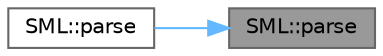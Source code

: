 digraph "SML::parse"
{
 // LATEX_PDF_SIZE
  bgcolor="transparent";
  edge [fontname=Helvetica,fontsize=10,labelfontname=Helvetica,labelfontsize=10];
  node [fontname=Helvetica,fontsize=10,shape=box,height=0.2,width=0.4];
  rankdir="RL";
  Node1 [id="Node000001",label="SML::parse",height=0.2,width=0.4,color="gray40", fillcolor="grey60", style="filled", fontcolor="black",tooltip="Generic C-string parser."];
  Node1 -> Node2 [id="edge1_Node000001_Node000002",dir="back",color="steelblue1",style="solid",tooltip=" "];
  Node2 [id="Node000002",label="SML::parse",height=0.2,width=0.4,color="grey40", fillcolor="white", style="filled",URL="$group___s_m_l.html#ga92ee8a34e035ff57986283ffbdcd72cb",tooltip="Parse C-string for multiple strings."];
}
